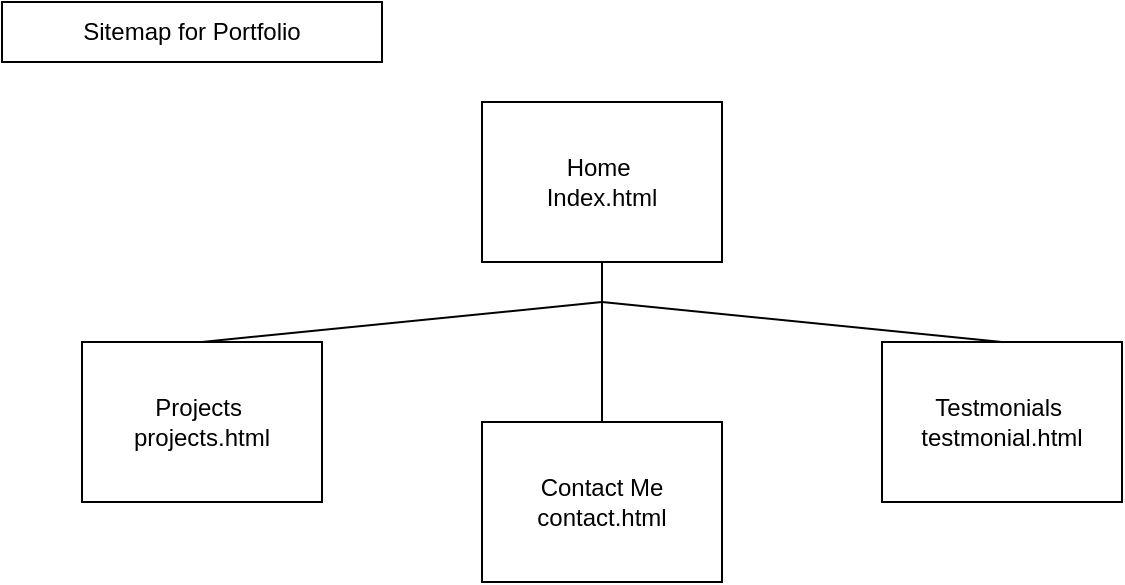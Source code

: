 <mxfile version="14.7.0" type="device"><diagram id="JY8pCsDHlJkmuU2ta8ul" name="Page-1"><mxGraphModel dx="1422" dy="762" grid="1" gridSize="10" guides="1" tooltips="1" connect="1" arrows="1" fold="1" page="1" pageScale="1" pageWidth="850" pageHeight="1100" math="0" shadow="0"><root><mxCell id="0"/><mxCell id="1" parent="0"/><mxCell id="s6NWga18a3mZI2fgM9fv-1" value="Home&amp;nbsp;&lt;br&gt;Index.html" style="rounded=0;whiteSpace=wrap;html=1;" vertex="1" parent="1"><mxGeometry x="280" y="80" width="120" height="80" as="geometry"/></mxCell><mxCell id="s6NWga18a3mZI2fgM9fv-2" value="Projects&amp;nbsp;&lt;br&gt;projects.html" style="rounded=0;whiteSpace=wrap;html=1;" vertex="1" parent="1"><mxGeometry x="80" y="200" width="120" height="80" as="geometry"/></mxCell><mxCell id="s6NWga18a3mZI2fgM9fv-3" value="Testmonials&amp;nbsp;&lt;br&gt;testmonial.html" style="rounded=0;whiteSpace=wrap;html=1;" vertex="1" parent="1"><mxGeometry x="480" y="200" width="120" height="80" as="geometry"/></mxCell><mxCell id="s6NWga18a3mZI2fgM9fv-4" value="Contact Me&lt;br&gt;contact.html" style="rounded=0;whiteSpace=wrap;html=1;" vertex="1" parent="1"><mxGeometry x="280" y="240" width="120" height="80" as="geometry"/></mxCell><mxCell id="s6NWga18a3mZI2fgM9fv-6" value="" style="endArrow=none;html=1;exitX=0.5;exitY=0;exitDx=0;exitDy=0;entryX=0.5;entryY=1;entryDx=0;entryDy=0;" edge="1" parent="1" source="s6NWga18a3mZI2fgM9fv-4" target="s6NWga18a3mZI2fgM9fv-1"><mxGeometry width="50" height="50" relative="1" as="geometry"><mxPoint x="230" y="210" as="sourcePoint"/><mxPoint x="340" y="170" as="targetPoint"/></mxGeometry></mxCell><mxCell id="s6NWga18a3mZI2fgM9fv-7" value="" style="endArrow=none;html=1;exitX=0.5;exitY=0;exitDx=0;exitDy=0;" edge="1" parent="1" source="s6NWga18a3mZI2fgM9fv-3"><mxGeometry width="50" height="50" relative="1" as="geometry"><mxPoint x="430" y="180" as="sourcePoint"/><mxPoint x="340" y="180" as="targetPoint"/></mxGeometry></mxCell><mxCell id="s6NWga18a3mZI2fgM9fv-8" value="" style="endArrow=none;html=1;entryX=0.5;entryY=0;entryDx=0;entryDy=0;" edge="1" parent="1" target="s6NWga18a3mZI2fgM9fv-2"><mxGeometry width="50" height="50" relative="1" as="geometry"><mxPoint x="340" y="180" as="sourcePoint"/><mxPoint x="180" y="130" as="targetPoint"/></mxGeometry></mxCell><mxCell id="s6NWga18a3mZI2fgM9fv-9" value="Sitemap for Portfolio" style="rounded=0;whiteSpace=wrap;html=1;" vertex="1" parent="1"><mxGeometry x="40" y="30" width="190" height="30" as="geometry"/></mxCell></root></mxGraphModel></diagram></mxfile>